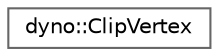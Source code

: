 digraph "Graphical Class Hierarchy"
{
 // LATEX_PDF_SIZE
  bgcolor="transparent";
  edge [fontname=Helvetica,fontsize=10,labelfontname=Helvetica,labelfontsize=10];
  node [fontname=Helvetica,fontsize=10,shape=box,height=0.2,width=0.4];
  rankdir="LR";
  Node0 [id="Node000000",label="dyno::ClipVertex",height=0.2,width=0.4,color="grey40", fillcolor="white", style="filled",URL="$structdyno_1_1_clip_vertex.html",tooltip=" "];
}
